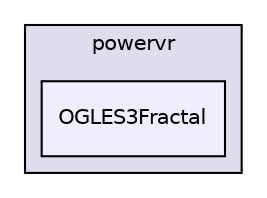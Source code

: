 digraph "PVR/SDK_3.4/Examples/Advanced/Fractal/OGLES3/Build/Android/src/com/powervr/OGLES3Fractal" {
  compound=true
  node [ fontsize="10", fontname="Helvetica"];
  edge [ labelfontsize="10", labelfontname="Helvetica"];
  subgraph clusterdir_e361765d66a9bde0f263ec3ec9f2014b {
    graph [ bgcolor="#ddddee", pencolor="black", label="powervr" fontname="Helvetica", fontsize="10", URL="dir_e361765d66a9bde0f263ec3ec9f2014b.html"]
  dir_9130f198edccc505fe1967e918c8b2c8 [shape=box, label="OGLES3Fractal", style="filled", fillcolor="#eeeeff", pencolor="black", URL="dir_9130f198edccc505fe1967e918c8b2c8.html"];
  }
}
